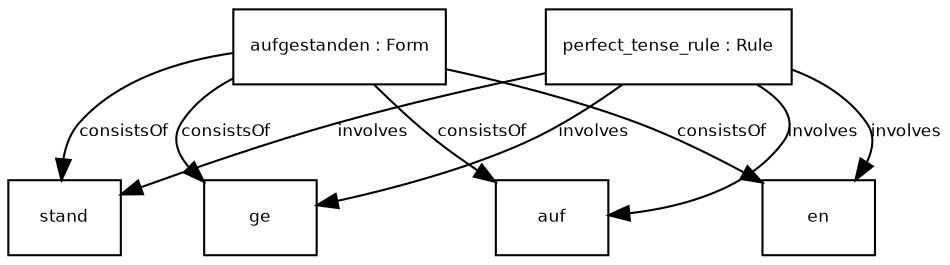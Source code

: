 digraph G {
  fontname = "Bitstream Vera Sans"
    fontsize = 8

    node [
      fontname = "Bitstream Vera Sans"
      fontsize = 8
      shape = "record"
    ]

    edge [
      fontname = "Bitstream Vera Sans"
      fontsize = 8
    ]
 
auf [ label="{auf}" ]
aufgestanden -> auf [ label="consistsOf" ] 
ge [ label="{ge}" ]
aufgestanden -> ge [ label="consistsOf" ] 
stand [ label="{stand}" ]
aufgestanden -> stand [ label="consistsOf" ] 
en [ label="{en}" ]
aufgestanden -> en [ label="consistsOf" ] 
aufgestanden [ label="{aufgestanden : Form}" ]
perfect_tense_rule -> auf [ label="involves" ] 
perfect_tense_rule -> ge [ label="involves" ] 
perfect_tense_rule -> stand [ label="involves" ] 
perfect_tense_rule -> en [ label="involves" ] 
perfect_tense_rule [ label="{perfect_tense_rule : Rule}" ]
}
